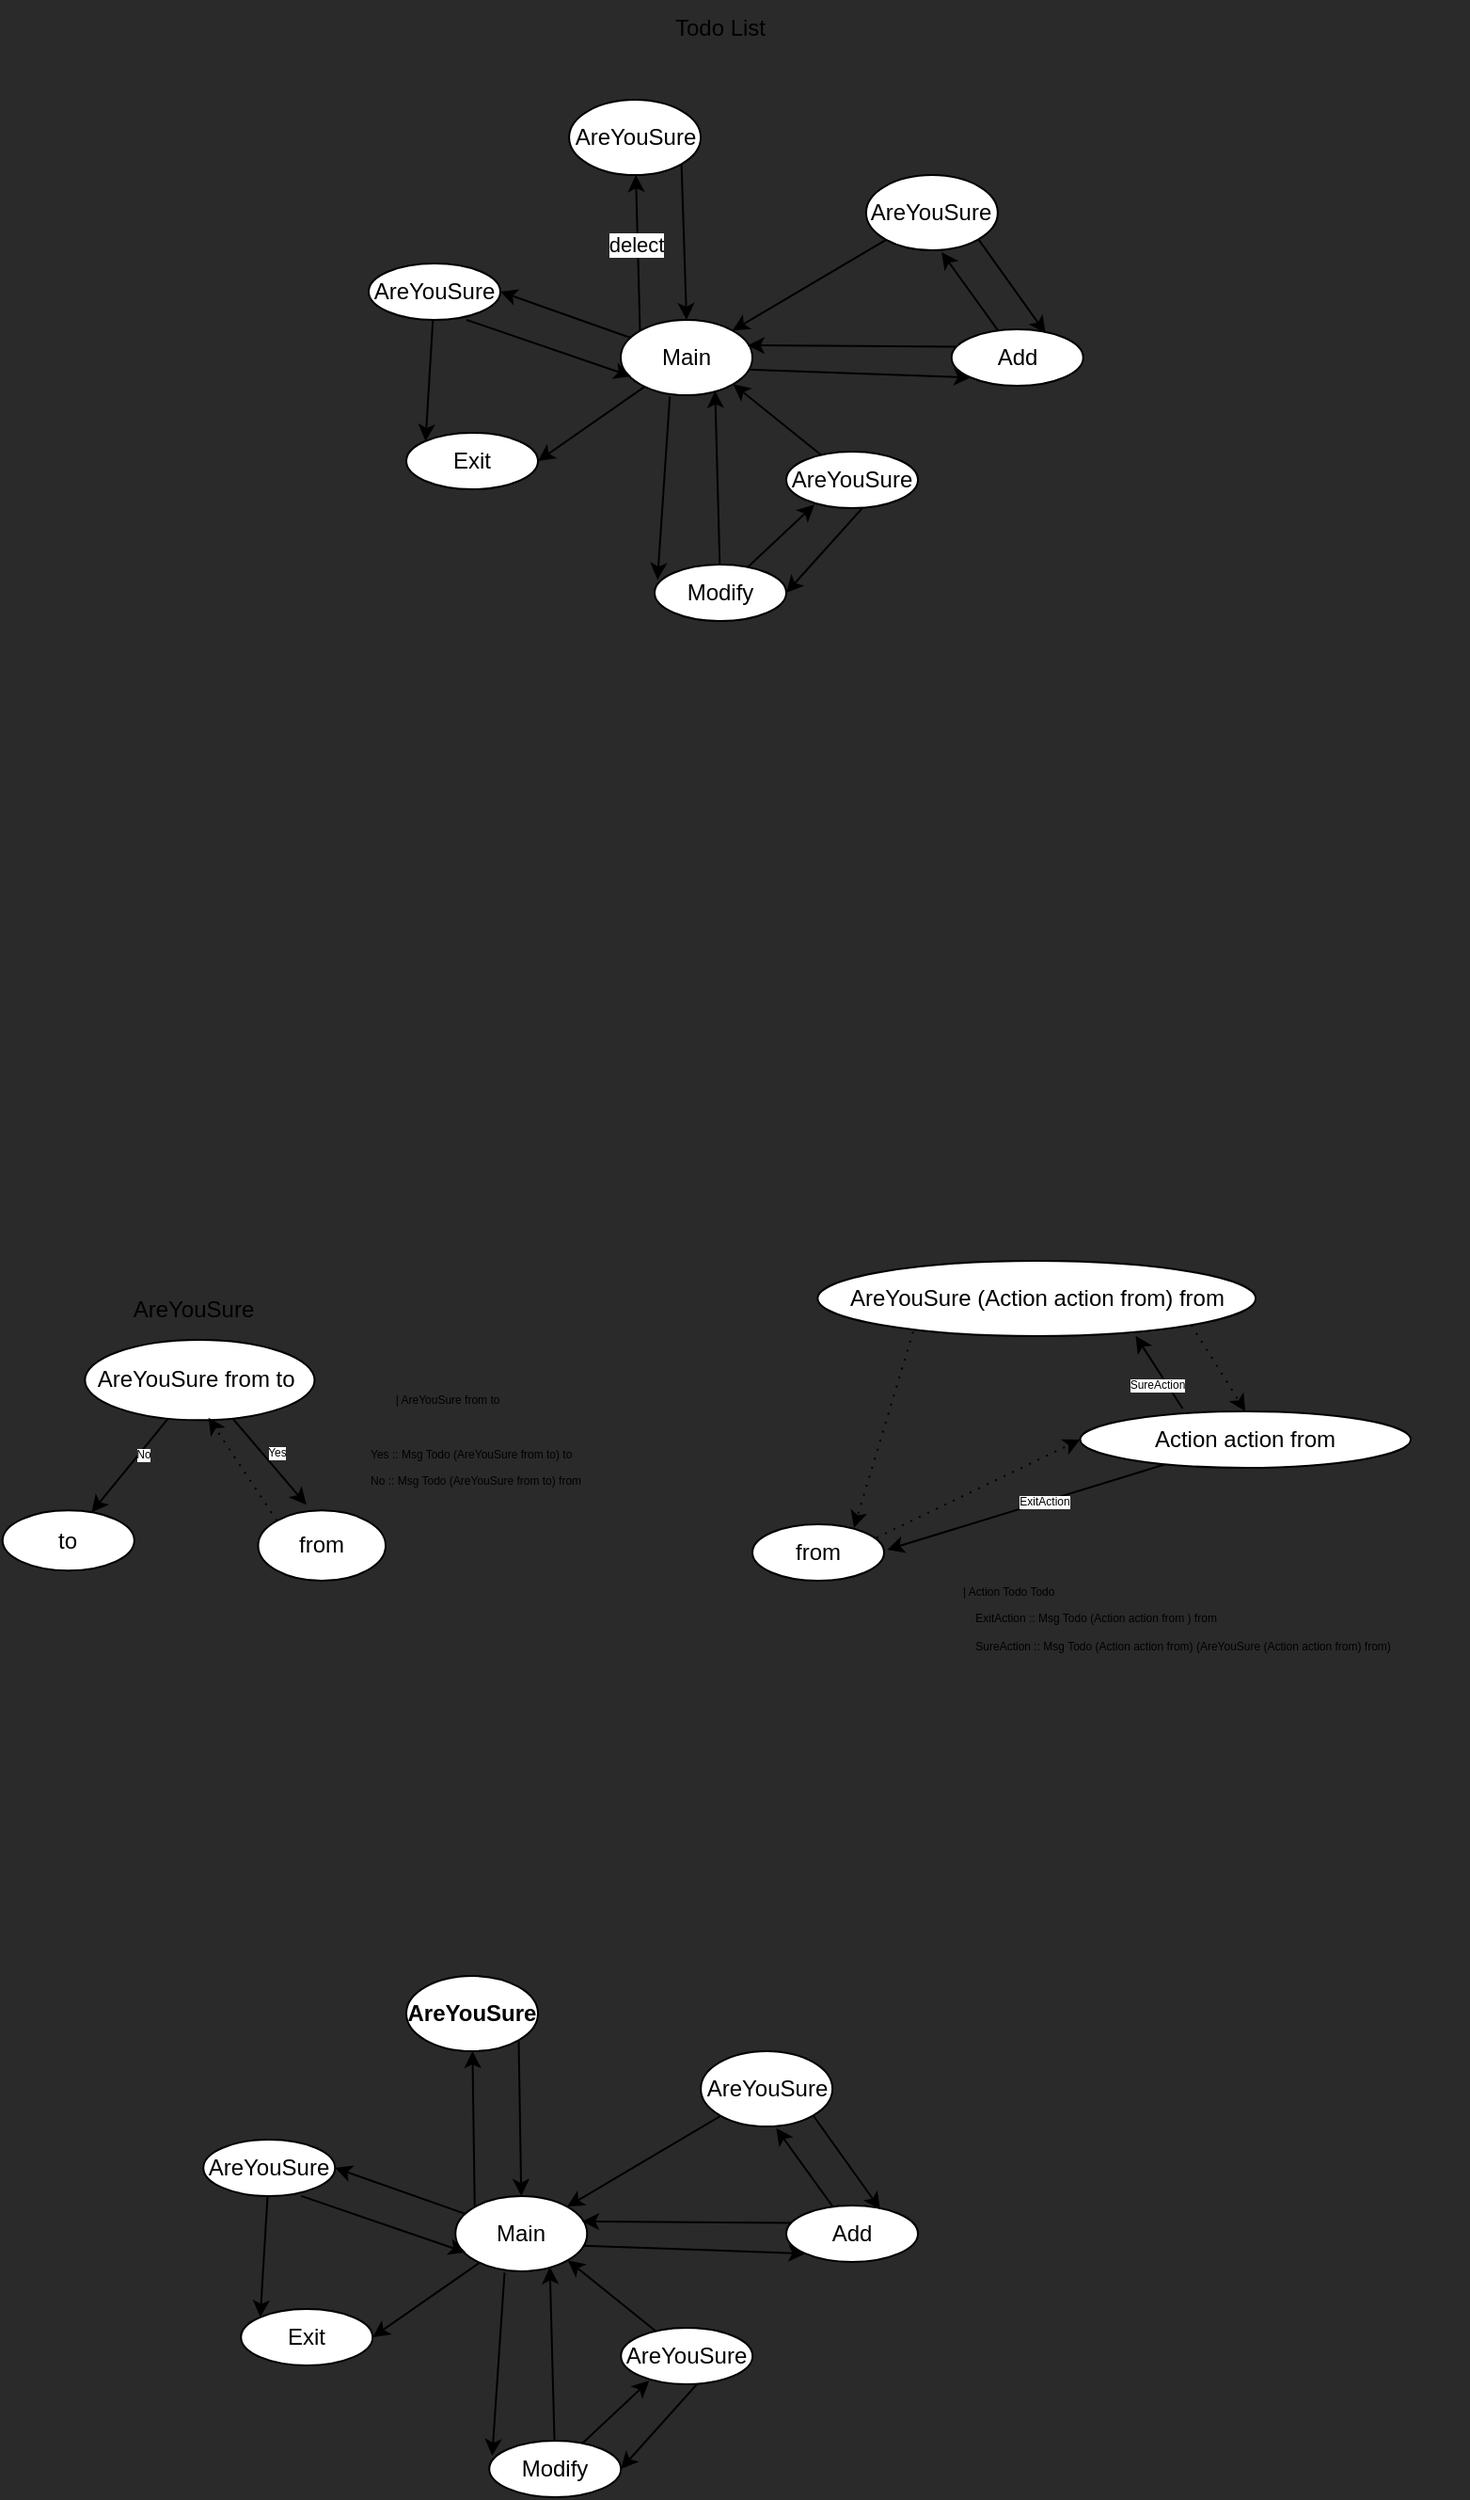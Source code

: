 <mxfile>
    <diagram id="ks88ojLfnTTgEok0JocI" name="Page-1">
        <mxGraphModel dx="2144" dy="1213" grid="1" gridSize="10" guides="1" tooltips="1" connect="1" arrows="1" fold="1" page="1" pageScale="1" pageWidth="827" pageHeight="1169" background="#2B2A2B" math="0" shadow="0">
            <root>
                <mxCell id="0"/>
                <mxCell id="1" parent="0"/>
                <mxCell id="2" value="Todo List" style="text;html=1;strokeColor=none;fillColor=none;align=center;verticalAlign=middle;whiteSpace=wrap;rounded=1;" parent="1" vertex="1">
                    <mxGeometry x="367" y="160" width="60" height="30" as="geometry"/>
                </mxCell>
                <mxCell id="5" value="" style="edgeStyle=none;html=1;exitX=0;exitY=0;exitDx=0;exitDy=0;" parent="1" source="4" target="93" edge="1">
                    <mxGeometry relative="1" as="geometry">
                        <mxPoint x="320" y="220" as="targetPoint"/>
                    </mxGeometry>
                </mxCell>
                <mxCell id="14" style="edgeStyle=none;html=1;entryX=0;entryY=1;entryDx=0;entryDy=0;exitX=0.963;exitY=0.66;exitDx=0;exitDy=0;exitPerimeter=0;" parent="1" source="4" target="10" edge="1">
                    <mxGeometry relative="1" as="geometry">
                        <mxPoint x="459.996" y="370.002" as="sourcePoint"/>
                    </mxGeometry>
                </mxCell>
                <mxCell id="20" style="edgeStyle=none;html=1;entryX=0.022;entryY=0.269;entryDx=0;entryDy=0;entryPerimeter=0;exitX=0.373;exitY=1.018;exitDx=0;exitDy=0;exitPerimeter=0;" parent="1" source="4" target="17" edge="1">
                    <mxGeometry relative="1" as="geometry"/>
                </mxCell>
                <mxCell id="57" style="edgeStyle=none;html=1;entryX=1;entryY=0.5;entryDx=0;entryDy=0;" parent="1" source="4" target="56" edge="1">
                    <mxGeometry relative="1" as="geometry"/>
                </mxCell>
                <mxCell id="59" style="edgeStyle=none;html=1;entryX=1;entryY=0.5;entryDx=0;entryDy=0;" parent="1" source="4" target="58" edge="1">
                    <mxGeometry relative="1" as="geometry"/>
                </mxCell>
                <mxCell id="4" value="Main" style="ellipse;whiteSpace=wrap;html=1;shadow=0;" parent="1" vertex="1">
                    <mxGeometry x="344" y="330" width="70" height="40" as="geometry"/>
                </mxCell>
                <mxCell id="7" value="" style="edgeStyle=none;html=1;entryX=0.5;entryY=0;entryDx=0;entryDy=0;exitX=1;exitY=1;exitDx=0;exitDy=0;" parent="1" source="93" target="4" edge="1">
                    <mxGeometry relative="1" as="geometry">
                        <mxPoint x="340" y="206" as="sourcePoint"/>
                    </mxGeometry>
                </mxCell>
                <mxCell id="122" value="delect" style="edgeLabel;html=1;align=center;verticalAlign=middle;resizable=0;points=[];" parent="7" vertex="1" connectable="0">
                    <mxGeometry x="-0.267" y="-2" relative="1" as="geometry">
                        <mxPoint x="-24" y="12" as="offset"/>
                    </mxGeometry>
                </mxCell>
                <mxCell id="44" style="edgeStyle=none;html=1;entryX=0.963;entryY=0.338;entryDx=0;entryDy=0;entryPerimeter=0;exitX=0.037;exitY=0.308;exitDx=0;exitDy=0;exitPerimeter=0;" parent="1" source="10" target="4" edge="1">
                    <mxGeometry relative="1" as="geometry"/>
                </mxCell>
                <mxCell id="94" value="" style="edgeStyle=none;html=1;entryX=0.573;entryY=1.024;entryDx=0;entryDy=0;entryPerimeter=0;" parent="1" source="10" target="11" edge="1">
                    <mxGeometry relative="1" as="geometry"/>
                </mxCell>
                <mxCell id="10" value="Add" style="ellipse;whiteSpace=wrap;html=1;shadow=0;" parent="1" vertex="1">
                    <mxGeometry x="519.88" y="335" width="70" height="30" as="geometry"/>
                </mxCell>
                <mxCell id="13" style="edgeStyle=none;html=1;exitX=1;exitY=1;exitDx=0;exitDy=0;entryX=0.714;entryY=0.07;entryDx=0;entryDy=0;entryPerimeter=0;" parent="1" source="11" target="10" edge="1">
                    <mxGeometry relative="1" as="geometry">
                        <mxPoint x="560" y="330" as="targetPoint"/>
                    </mxGeometry>
                </mxCell>
                <mxCell id="15" style="edgeStyle=none;html=1;" parent="1" source="11" target="4" edge="1">
                    <mxGeometry relative="1" as="geometry"/>
                </mxCell>
                <mxCell id="11" value="AreYouSure" style="ellipse;whiteSpace=wrap;html=1;shadow=0;" parent="1" vertex="1">
                    <mxGeometry x="474.44" y="253.03" width="70" height="40" as="geometry"/>
                </mxCell>
                <mxCell id="16" style="edgeStyle=none;html=1;entryX=0.214;entryY=0.939;entryDx=0;entryDy=0;entryPerimeter=0;" parent="1" source="17" target="19" edge="1">
                    <mxGeometry relative="1" as="geometry"/>
                </mxCell>
                <mxCell id="46" style="edgeStyle=none;html=1;entryX=0.717;entryY=0.945;entryDx=0;entryDy=0;entryPerimeter=0;" parent="1" source="17" target="4" edge="1">
                    <mxGeometry relative="1" as="geometry">
                        <mxPoint x="404" y="364" as="targetPoint"/>
                    </mxGeometry>
                </mxCell>
                <mxCell id="17" value="Modify" style="ellipse;whiteSpace=wrap;html=1;shadow=0;" parent="1" vertex="1">
                    <mxGeometry x="362" y="460" width="70" height="30" as="geometry"/>
                </mxCell>
                <mxCell id="21" style="edgeStyle=none;html=1;entryX=1;entryY=1;entryDx=0;entryDy=0;" parent="1" source="19" target="4" edge="1">
                    <mxGeometry relative="1" as="geometry"/>
                </mxCell>
                <mxCell id="36" style="edgeStyle=none;html=1;entryX=1;entryY=0.5;entryDx=0;entryDy=0;exitX=0.577;exitY=1.001;exitDx=0;exitDy=0;exitPerimeter=0;" parent="1" source="19" target="17" edge="1">
                    <mxGeometry relative="1" as="geometry"/>
                </mxCell>
                <mxCell id="19" value="AreYouSure" style="ellipse;whiteSpace=wrap;html=1;shadow=0;" parent="1" vertex="1">
                    <mxGeometry x="432" y="400" width="70" height="30" as="geometry"/>
                </mxCell>
                <mxCell id="56" value="Exit" style="ellipse;whiteSpace=wrap;html=1;shadow=0;" parent="1" vertex="1">
                    <mxGeometry x="230" y="390" width="70" height="30" as="geometry"/>
                </mxCell>
                <mxCell id="60" style="edgeStyle=none;html=1;entryX=0;entryY=0;entryDx=0;entryDy=0;" parent="1" source="58" target="56" edge="1">
                    <mxGeometry relative="1" as="geometry"/>
                </mxCell>
                <mxCell id="61" style="edgeStyle=none;html=1;entryX=0.078;entryY=0.749;entryDx=0;entryDy=0;exitX=0.743;exitY=0.999;exitDx=0;exitDy=0;entryPerimeter=0;exitPerimeter=0;" parent="1" source="58" target="4" edge="1">
                    <mxGeometry relative="1" as="geometry"/>
                </mxCell>
                <mxCell id="58" value="AreYouSure" style="ellipse;whiteSpace=wrap;html=1;shadow=0;" parent="1" vertex="1">
                    <mxGeometry x="210" y="300" width="70" height="30" as="geometry"/>
                </mxCell>
                <mxCell id="93" value="AreYouSure" style="ellipse;whiteSpace=wrap;html=1;shadow=0;" parent="1" vertex="1">
                    <mxGeometry x="316.56" y="213.03" width="70" height="40" as="geometry"/>
                </mxCell>
                <mxCell id="96" value="" style="edgeStyle=none;html=1;exitX=0;exitY=0;exitDx=0;exitDy=0;" parent="1" source="101" target="119" edge="1">
                    <mxGeometry relative="1" as="geometry">
                        <mxPoint x="232.12" y="1216.97" as="targetPoint"/>
                    </mxGeometry>
                </mxCell>
                <mxCell id="97" style="edgeStyle=none;html=1;entryX=0;entryY=1;entryDx=0;entryDy=0;exitX=0.963;exitY=0.66;exitDx=0;exitDy=0;exitPerimeter=0;" parent="1" source="101" target="105" edge="1">
                    <mxGeometry relative="1" as="geometry">
                        <mxPoint x="372.116" y="1366.972" as="sourcePoint"/>
                    </mxGeometry>
                </mxCell>
                <mxCell id="98" style="edgeStyle=none;html=1;entryX=0.022;entryY=0.269;entryDx=0;entryDy=0;entryPerimeter=0;exitX=0.373;exitY=1.018;exitDx=0;exitDy=0;exitPerimeter=0;" parent="1" source="101" target="111" edge="1">
                    <mxGeometry relative="1" as="geometry"/>
                </mxCell>
                <mxCell id="99" style="edgeStyle=none;html=1;entryX=1;entryY=0.5;entryDx=0;entryDy=0;" parent="1" source="101" target="115" edge="1">
                    <mxGeometry relative="1" as="geometry"/>
                </mxCell>
                <mxCell id="100" style="edgeStyle=none;html=1;entryX=1;entryY=0.5;entryDx=0;entryDy=0;" parent="1" source="101" target="118" edge="1">
                    <mxGeometry relative="1" as="geometry"/>
                </mxCell>
                <mxCell id="101" value="Main" style="ellipse;whiteSpace=wrap;html=1;shadow=0;" parent="1" vertex="1">
                    <mxGeometry x="256.12" y="1326.97" width="70" height="40" as="geometry"/>
                </mxCell>
                <mxCell id="102" value="" style="edgeStyle=none;html=1;entryX=0.5;entryY=0;entryDx=0;entryDy=0;exitX=1;exitY=1;exitDx=0;exitDy=0;" parent="1" source="119" target="101" edge="1">
                    <mxGeometry relative="1" as="geometry">
                        <mxPoint x="252.12" y="1202.97" as="sourcePoint"/>
                    </mxGeometry>
                </mxCell>
                <mxCell id="103" style="edgeStyle=none;html=1;entryX=0.963;entryY=0.338;entryDx=0;entryDy=0;entryPerimeter=0;exitX=0.037;exitY=0.308;exitDx=0;exitDy=0;exitPerimeter=0;" parent="1" source="105" target="101" edge="1">
                    <mxGeometry relative="1" as="geometry"/>
                </mxCell>
                <mxCell id="104" value="" style="edgeStyle=none;html=1;entryX=0.573;entryY=1.024;entryDx=0;entryDy=0;entryPerimeter=0;" parent="1" source="105" target="108" edge="1">
                    <mxGeometry relative="1" as="geometry"/>
                </mxCell>
                <mxCell id="105" value="Add" style="ellipse;whiteSpace=wrap;html=1;shadow=0;" parent="1" vertex="1">
                    <mxGeometry x="432.0" y="1331.97" width="70" height="30" as="geometry"/>
                </mxCell>
                <mxCell id="106" style="edgeStyle=none;html=1;exitX=1;exitY=1;exitDx=0;exitDy=0;entryX=0.714;entryY=0.07;entryDx=0;entryDy=0;entryPerimeter=0;" parent="1" source="108" target="105" edge="1">
                    <mxGeometry relative="1" as="geometry">
                        <mxPoint x="472.12" y="1326.97" as="targetPoint"/>
                    </mxGeometry>
                </mxCell>
                <mxCell id="107" style="edgeStyle=none;html=1;" parent="1" source="108" target="101" edge="1">
                    <mxGeometry relative="1" as="geometry"/>
                </mxCell>
                <mxCell id="108" value="AreYouSure" style="ellipse;whiteSpace=wrap;html=1;shadow=0;" parent="1" vertex="1">
                    <mxGeometry x="386.56" y="1250" width="70" height="40" as="geometry"/>
                </mxCell>
                <mxCell id="109" style="edgeStyle=none;html=1;entryX=0.214;entryY=0.939;entryDx=0;entryDy=0;entryPerimeter=0;" parent="1" source="111" target="114" edge="1">
                    <mxGeometry relative="1" as="geometry"/>
                </mxCell>
                <mxCell id="110" style="edgeStyle=none;html=1;entryX=0.717;entryY=0.945;entryDx=0;entryDy=0;entryPerimeter=0;" parent="1" source="111" target="101" edge="1">
                    <mxGeometry relative="1" as="geometry">
                        <mxPoint x="316.12" y="1360.97" as="targetPoint"/>
                    </mxGeometry>
                </mxCell>
                <mxCell id="111" value="Modify" style="ellipse;whiteSpace=wrap;html=1;shadow=0;" parent="1" vertex="1">
                    <mxGeometry x="274.12" y="1456.97" width="70" height="30" as="geometry"/>
                </mxCell>
                <mxCell id="112" style="edgeStyle=none;html=1;entryX=1;entryY=1;entryDx=0;entryDy=0;" parent="1" source="114" target="101" edge="1">
                    <mxGeometry relative="1" as="geometry"/>
                </mxCell>
                <mxCell id="113" style="edgeStyle=none;html=1;entryX=1;entryY=0.5;entryDx=0;entryDy=0;exitX=0.577;exitY=1.001;exitDx=0;exitDy=0;exitPerimeter=0;" parent="1" source="114" target="111" edge="1">
                    <mxGeometry relative="1" as="geometry"/>
                </mxCell>
                <mxCell id="114" value="AreYouSure" style="ellipse;whiteSpace=wrap;html=1;shadow=0;" parent="1" vertex="1">
                    <mxGeometry x="344.12" y="1396.97" width="70" height="30" as="geometry"/>
                </mxCell>
                <mxCell id="115" value="Exit" style="ellipse;whiteSpace=wrap;html=1;shadow=0;" parent="1" vertex="1">
                    <mxGeometry x="142.12" y="1386.97" width="70" height="30" as="geometry"/>
                </mxCell>
                <mxCell id="116" style="edgeStyle=none;html=1;entryX=0;entryY=0;entryDx=0;entryDy=0;" parent="1" source="118" target="115" edge="1">
                    <mxGeometry relative="1" as="geometry"/>
                </mxCell>
                <mxCell id="117" style="edgeStyle=none;html=1;entryX=0.078;entryY=0.749;entryDx=0;entryDy=0;exitX=0.743;exitY=0.999;exitDx=0;exitDy=0;entryPerimeter=0;exitPerimeter=0;" parent="1" source="118" target="101" edge="1">
                    <mxGeometry relative="1" as="geometry"/>
                </mxCell>
                <mxCell id="118" value="AreYouSure" style="ellipse;whiteSpace=wrap;html=1;shadow=0;" parent="1" vertex="1">
                    <mxGeometry x="122.12" y="1296.97" width="70" height="30" as="geometry"/>
                </mxCell>
                <mxCell id="119" value="AreYouSure" style="ellipse;whiteSpace=wrap;html=1;shadow=0;fontStyle=1" parent="1" vertex="1">
                    <mxGeometry x="230" y="1210" width="70" height="40" as="geometry"/>
                </mxCell>
                <mxCell id="120" value="" style="group" parent="1" vertex="1" connectable="0">
                    <mxGeometry x="15.37" y="840" width="323.5" height="160" as="geometry"/>
                </mxCell>
                <mxCell id="71" value="AreYouSure from to&amp;nbsp;" style="ellipse;whiteSpace=wrap;html=1;shadow=0;" parent="120" vertex="1">
                    <mxGeometry x="43.784" y="32" width="122.094" height="42.667" as="geometry"/>
                </mxCell>
                <mxCell id="80" value="AreYouSure" style="text;html=1;strokeColor=none;fillColor=none;align=center;verticalAlign=middle;whiteSpace=wrap;rounded=1;" parent="120" vertex="1">
                    <mxGeometry x="64.049" width="76.059" height="32" as="geometry"/>
                </mxCell>
                <mxCell id="82" value="&lt;font style=&quot;font-size: 6px;&quot;&gt;&amp;nbsp; &amp;nbsp; &amp;nbsp; &amp;nbsp; | AreYouSure from to&lt;br&gt;&lt;br&gt;Yes :: Msg Todo (AreYouSure from to) to&lt;br&gt;No :: Msg Todo (AreYouSure from to) from&lt;/font&gt;" style="text;whiteSpace=wrap;html=1;" parent="120" vertex="1">
                    <mxGeometry x="193.65" y="48" width="129.85" height="64" as="geometry"/>
                </mxCell>
                <mxCell id="85" value="to" style="ellipse;whiteSpace=wrap;html=1;shadow=0;" parent="120" vertex="1">
                    <mxGeometry y="122.667" width="70.054" height="32" as="geometry"/>
                </mxCell>
                <mxCell id="70" style="edgeStyle=none;html=1;" parent="120" source="71" target="85" edge="1">
                    <mxGeometry relative="1" as="geometry">
                        <mxPoint x="19.765" y="138.667" as="targetPoint"/>
                    </mxGeometry>
                </mxCell>
                <mxCell id="87" value="No" style="edgeLabel;html=1;align=center;verticalAlign=middle;resizable=0;points=[];fontSize=6;" parent="70" vertex="1" connectable="0">
                    <mxGeometry x="-0.275" y="1" relative="1" as="geometry">
                        <mxPoint as="offset"/>
                    </mxGeometry>
                </mxCell>
                <mxCell id="95" style="edgeStyle=none;html=1;entryX=0.538;entryY=0.969;entryDx=0;entryDy=0;entryPerimeter=0;exitX=0;exitY=0;exitDx=0;exitDy=0;dashed=1;dashPattern=1 4;" parent="120" source="86" target="71" edge="1">
                    <mxGeometry relative="1" as="geometry"/>
                </mxCell>
                <mxCell id="86" value="from" style="ellipse;whiteSpace=wrap;html=1;shadow=0;" parent="120" vertex="1">
                    <mxGeometry x="135.855" y="122.667" width="67.802" height="37.333" as="geometry"/>
                </mxCell>
                <mxCell id="69" style="edgeStyle=none;html=1;entryX=0.378;entryY=-0.08;entryDx=0;entryDy=0;entryPerimeter=0;" parent="120" source="71" target="86" edge="1">
                    <mxGeometry relative="1" as="geometry">
                        <mxPoint x="152.868" y="106.667" as="targetPoint"/>
                    </mxGeometry>
                </mxCell>
                <mxCell id="88" value="Yes" style="edgeLabel;html=1;align=center;verticalAlign=middle;resizable=0;points=[];fontSize=6;" parent="69" vertex="1" connectable="0">
                    <mxGeometry x="-0.388" relative="1" as="geometry">
                        <mxPoint x="11" y="4" as="offset"/>
                    </mxGeometry>
                </mxCell>
                <mxCell id="121" value="" style="group" parent="1" vertex="1" connectable="0">
                    <mxGeometry x="414" y="830" width="380.25" height="220" as="geometry"/>
                </mxCell>
                <mxCell id="72" style="edgeStyle=none;html=1;entryX=0;entryY=0.5;entryDx=0;entryDy=0;dashed=1;dashPattern=1 4;" parent="121" target="75" edge="1">
                    <mxGeometry relative="1" as="geometry">
                        <mxPoint x="66.037" y="147.127" as="sourcePoint"/>
                    </mxGeometry>
                </mxCell>
                <mxCell id="74" style="edgeStyle=none;html=1;entryX=0.963;entryY=0.338;entryDx=0;entryDy=0;entryPerimeter=0;" parent="121" source="75" edge="1">
                    <mxGeometry relative="1" as="geometry">
                        <mxPoint x="71.66" y="153.52" as="targetPoint"/>
                    </mxGeometry>
                </mxCell>
                <mxCell id="90" value="ExitAction" style="edgeLabel;html=1;align=center;verticalAlign=middle;resizable=0;points=[];fontSize=6;" parent="74" vertex="1" connectable="0">
                    <mxGeometry x="-0.128" relative="1" as="geometry">
                        <mxPoint as="offset"/>
                    </mxGeometry>
                </mxCell>
                <mxCell id="75" value="Action action from" style="ellipse;whiteSpace=wrap;html=1;shadow=0;" parent="121" vertex="1">
                    <mxGeometry x="174.25" y="80" width="175.75" height="30" as="geometry"/>
                </mxCell>
                <mxCell id="76" style="edgeStyle=none;html=1;entryX=0.5;entryY=0;entryDx=0;entryDy=0;dashed=1;dashPattern=1 4;exitX=1;exitY=1;exitDx=0;exitDy=0;" parent="121" source="78" target="75" edge="1">
                    <mxGeometry relative="1" as="geometry"/>
                </mxCell>
                <mxCell id="77" style="edgeStyle=none;html=1;dashed=1;dashPattern=1 4;exitX=0.218;exitY=0.941;exitDx=0;exitDy=0;exitPerimeter=0;" parent="121" source="78" edge="1">
                    <mxGeometry relative="1" as="geometry">
                        <mxPoint x="53.999" y="141.863" as="targetPoint"/>
                    </mxGeometry>
                </mxCell>
                <mxCell id="78" value="AreYouSure (Action action from) from" style="ellipse;whiteSpace=wrap;html=1;shadow=0;" parent="121" vertex="1">
                    <mxGeometry x="34.69" width="232.87" height="40" as="geometry"/>
                </mxCell>
                <mxCell id="73" style="edgeStyle=none;html=1;entryX=0.726;entryY=0.996;entryDx=0;entryDy=0;entryPerimeter=0;exitX=0.31;exitY=-0.051;exitDx=0;exitDy=0;exitPerimeter=0;" parent="121" source="75" target="78" edge="1">
                    <mxGeometry relative="1" as="geometry"/>
                </mxCell>
                <mxCell id="91" value="SureAction" style="edgeLabel;html=1;align=center;verticalAlign=middle;resizable=0;points=[];fontSize=6;" parent="73" vertex="1" connectable="0">
                    <mxGeometry x="-0.316" relative="1" as="geometry">
                        <mxPoint x="-6" as="offset"/>
                    </mxGeometry>
                </mxCell>
                <mxCell id="83" value="&lt;font style=&quot;font-size: 6px;&quot;&gt;| Action Todo Todo&lt;br&gt;&lt;/font&gt;&lt;div&gt;&lt;font style=&quot;font-size: 6px;&quot;&gt;&amp;nbsp; &amp;nbsp; ExitAction :: Msg Todo (Action action from ) from&lt;/font&gt;&lt;/div&gt;&lt;div&gt;&lt;font style=&quot;font-size: 6px;&quot;&gt;&amp;nbsp; &amp;nbsp; SureAction :: Msg Todo (Action action from) (AreYouSure (Action action from) from)&lt;/font&gt;&lt;/div&gt;" style="text;whiteSpace=wrap;html=1;" parent="121" vertex="1">
                    <mxGeometry x="110.25" y="160" width="270" height="60" as="geometry"/>
                </mxCell>
                <mxCell id="84" value="from" style="ellipse;whiteSpace=wrap;html=1;shadow=0;" parent="121" vertex="1">
                    <mxGeometry y="140" width="70" height="30" as="geometry"/>
                </mxCell>
            </root>
        </mxGraphModel>
    </diagram>
</mxfile>
